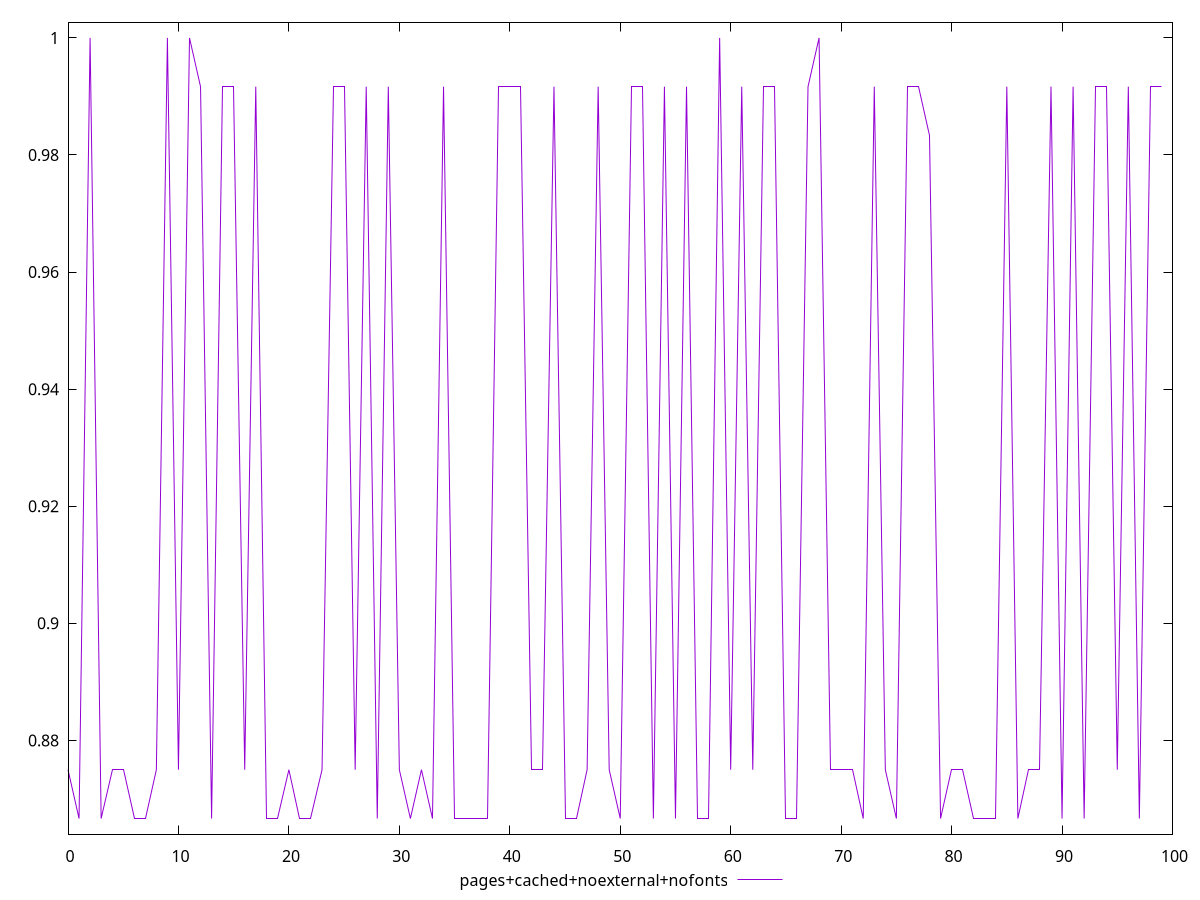 $_pagesCachedNoexternalNofonts <<EOF
0.875
0.8666666666666667
1
0.8666666666666667
0.875
0.875
0.8666666666666667
0.8666666666666667
0.875
1
0.875
1
0.9916666666666667
0.8666666666666667
0.9916666666666667
0.9916666666666667
0.875
0.9916666666666667
0.8666666666666667
0.8666666666666667
0.875
0.8666666666666667
0.8666666666666667
0.875
0.9916666666666667
0.9916666666666667
0.875
0.9916666666666667
0.8666666666666667
0.9916666666666667
0.875
0.8666666666666667
0.875
0.8666666666666667
0.9916666666666667
0.8666666666666667
0.8666666666666667
0.8666666666666667
0.8666666666666667
0.9916666666666667
0.9916666666666667
0.9916666666666667
0.875
0.875
0.9916666666666667
0.8666666666666667
0.8666666666666667
0.875
0.9916666666666667
0.875
0.8666666666666667
0.9916666666666667
0.9916666666666667
0.8666666666666667
0.9916666666666667
0.8666666666666667
0.9916666666666667
0.8666666666666667
0.8666666666666667
1
0.875
0.9916666666666667
0.875
0.9916666666666667
0.9916666666666667
0.8666666666666667
0.8666666666666667
0.9916666666666667
1
0.875
0.875
0.875
0.8666666666666667
0.9916666666666667
0.875
0.8666666666666667
0.9916666666666667
0.9916666666666667
0.9833333333333333
0.8666666666666667
0.875
0.875
0.8666666666666667
0.8666666666666667
0.8666666666666667
0.9916666666666667
0.8666666666666667
0.875
0.875
0.9916666666666667
0.8666666666666667
0.9916666666666667
0.8666666666666667
0.9916666666666667
0.9916666666666667
0.875
0.9916666666666667
0.8666666666666667
0.9916666666666667
0.9916666666666667
EOF
set key outside below
set terminal pngcairo
set output "report_00005_2020-11-02T22-26-11.212Z/uses-http2/pages+cached+noexternal+nofonts//score.png"
set yrange [0.864:1.0026666666666666]
plot $_pagesCachedNoexternalNofonts title "pages+cached+noexternal+nofonts" with line ,